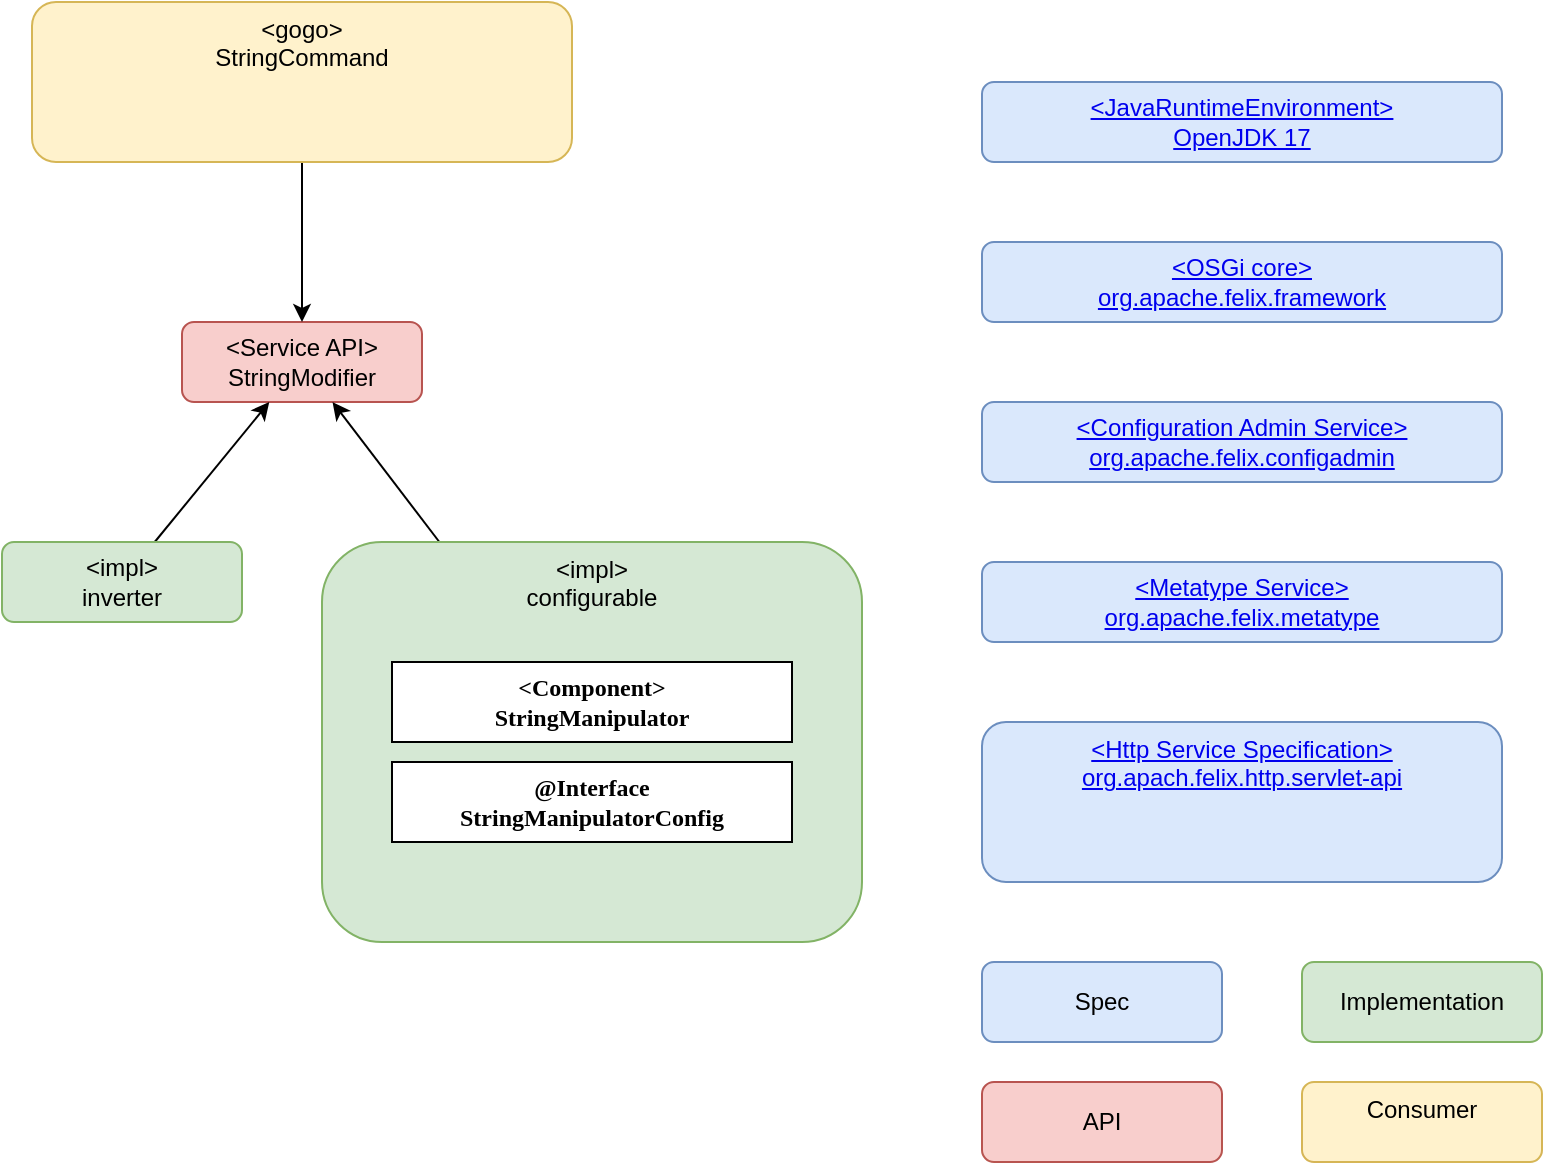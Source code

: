 <mxfile version="28.0.4">
  <diagram name="Page-1" id="bQfDQUBngYj7OyqQAZcb">
    <mxGraphModel dx="1188" dy="654" grid="1" gridSize="10" guides="1" tooltips="1" connect="1" arrows="1" fold="1" page="1" pageScale="1" pageWidth="1654" pageHeight="1169" math="0" shadow="0">
      <root>
        <mxCell id="0" />
        <mxCell id="1" parent="0" />
        <mxCell id="qRXk5sM9BJdjQG_JCm5u-1" value="&amp;lt;Service API&amp;gt;&lt;br&gt;StringModifier" style="rounded=1;whiteSpace=wrap;html=1;fillColor=#f8cecc;strokeColor=#b85450;" vertex="1" parent="1">
          <mxGeometry x="200" y="280" width="120" height="40" as="geometry" />
        </mxCell>
        <mxCell id="qRXk5sM9BJdjQG_JCm5u-17" style="rounded=0;orthogonalLoop=1;jettySize=auto;html=1;fontFamily=Helvetica;fontSize=12;fontColor=default;" edge="1" parent="1" source="qRXk5sM9BJdjQG_JCm5u-2" target="qRXk5sM9BJdjQG_JCm5u-1">
          <mxGeometry relative="1" as="geometry" />
        </mxCell>
        <mxCell id="qRXk5sM9BJdjQG_JCm5u-2" value="&amp;lt;impl&amp;gt;&lt;br&gt;inverter" style="rounded=1;whiteSpace=wrap;html=1;fillColor=#d5e8d4;strokeColor=#82b366;" vertex="1" parent="1">
          <mxGeometry x="110" y="390" width="120" height="40" as="geometry" />
        </mxCell>
        <mxCell id="qRXk5sM9BJdjQG_JCm5u-3" value="&lt;a href=&quot;https://docs.osgi.org/specification/osgi.cmpn/8.0.0/service.cm.html&quot;&gt;&amp;lt;Configuration Admin Service&amp;gt;&lt;br&gt;org.apache.felix.configadmin&lt;/a&gt;" style="rounded=1;whiteSpace=wrap;html=1;fillColor=#dae8fc;strokeColor=#6c8ebf;" vertex="1" parent="1">
          <mxGeometry x="600" y="320" width="260" height="40" as="geometry" />
        </mxCell>
        <mxCell id="qRXk5sM9BJdjQG_JCm5u-4" value="&lt;a href=&quot;https://docs.osgi.org/specification/osgi.cmpn/8.0.0/service.metatype.html&quot;&gt;&amp;lt;Metatype Service&amp;gt;&lt;br&gt;org.apache.felix.metatype&lt;/a&gt;" style="rounded=1;whiteSpace=wrap;html=1;fillColor=#dae8fc;strokeColor=#6c8ebf;" vertex="1" parent="1">
          <mxGeometry x="600" y="400" width="260" height="40" as="geometry" />
        </mxCell>
        <mxCell id="qRXk5sM9BJdjQG_JCm5u-18" style="edgeStyle=none;shape=connector;rounded=0;orthogonalLoop=1;jettySize=auto;html=1;strokeColor=default;align=center;verticalAlign=middle;fontFamily=Helvetica;fontSize=12;fontColor=default;labelBackgroundColor=default;endArrow=classic;" edge="1" parent="1" source="qRXk5sM9BJdjQG_JCm5u-5" target="qRXk5sM9BJdjQG_JCm5u-1">
          <mxGeometry relative="1" as="geometry" />
        </mxCell>
        <mxCell id="qRXk5sM9BJdjQG_JCm5u-5" value="&amp;lt;impl&amp;gt;&lt;br&gt;configurable" style="rounded=1;whiteSpace=wrap;html=1;verticalAlign=top;fillColor=#d5e8d4;strokeColor=#82b366;" vertex="1" parent="1">
          <mxGeometry x="270" y="390" width="270" height="200" as="geometry" />
        </mxCell>
        <mxCell id="qRXk5sM9BJdjQG_JCm5u-6" value="@Interface&lt;br&gt;StringManipulatorConfig" style="rounded=0;whiteSpace=wrap;html=1;strokeColor=default;align=center;verticalAlign=middle;fontFamily=Lucida Console;fontSize=12;fontColor=default;fillColor=default;fontStyle=1" vertex="1" parent="1">
          <mxGeometry x="305" y="500" width="200" height="40" as="geometry" />
        </mxCell>
        <mxCell id="qRXk5sM9BJdjQG_JCm5u-7" value="&lt;a href=&quot;https://docs.osgi.org/specification/osgi.core/8.0.0/&quot;&gt;&amp;lt;OSGi core&amp;gt;&lt;br&gt;org.apache.felix.framework&lt;/a&gt;" style="rounded=1;whiteSpace=wrap;html=1;fillColor=#dae8fc;strokeColor=#6c8ebf;" vertex="1" parent="1">
          <mxGeometry x="600" y="240" width="260" height="40" as="geometry" />
        </mxCell>
        <mxCell id="qRXk5sM9BJdjQG_JCm5u-8" value="&lt;a href=&quot;https://devdocs.io/openjdk~17/&quot;&gt;&amp;lt;JavaRuntimeEnvironment&amp;gt;&lt;br&gt;OpenJDK 17&lt;/a&gt;" style="rounded=1;whiteSpace=wrap;html=1;fillColor=#dae8fc;strokeColor=#6c8ebf;" vertex="1" parent="1">
          <mxGeometry x="600" y="160" width="260" height="40" as="geometry" />
        </mxCell>
        <mxCell id="qRXk5sM9BJdjQG_JCm5u-19" value="" style="edgeStyle=none;shape=connector;rounded=0;orthogonalLoop=1;jettySize=auto;html=1;strokeColor=default;align=center;verticalAlign=middle;fontFamily=Helvetica;fontSize=12;fontColor=default;labelBackgroundColor=default;endArrow=classic;" edge="1" parent="1" source="qRXk5sM9BJdjQG_JCm5u-9" target="qRXk5sM9BJdjQG_JCm5u-1">
          <mxGeometry relative="1" as="geometry" />
        </mxCell>
        <mxCell id="qRXk5sM9BJdjQG_JCm5u-9" value="&amp;lt;gogo&amp;gt;&lt;br&gt;StringCommand" style="rounded=1;whiteSpace=wrap;html=1;verticalAlign=top;fillColor=#fff2cc;strokeColor=#d6b656;" vertex="1" parent="1">
          <mxGeometry x="125" y="120" width="270" height="80" as="geometry" />
        </mxCell>
        <mxCell id="qRXk5sM9BJdjQG_JCm5u-10" value="&amp;lt;Component&amp;gt;&lt;br&gt;StringManipulator" style="rounded=0;whiteSpace=wrap;html=1;strokeColor=default;align=center;verticalAlign=middle;fontFamily=Lucida Console;fontSize=12;fontColor=default;fillColor=default;fontStyle=1" vertex="1" parent="1">
          <mxGeometry x="305" y="450" width="200" height="40" as="geometry" />
        </mxCell>
        <mxCell id="qRXk5sM9BJdjQG_JCm5u-11" value="&lt;a href=&quot;https://docs.osgi.org/specification/osgi.cmpn/8.0.0/service.http.html&quot;&gt;&amp;lt;Http Service Specification&amp;gt;&lt;br&gt;org.apach.felix.http.servlet-api&lt;/a&gt;" style="rounded=1;whiteSpace=wrap;html=1;fillColor=#dae8fc;strokeColor=#6c8ebf;verticalAlign=top;" vertex="1" parent="1">
          <mxGeometry x="600" y="480" width="260" height="80" as="geometry" />
        </mxCell>
        <mxCell id="qRXk5sM9BJdjQG_JCm5u-12" value="API" style="rounded=1;whiteSpace=wrap;html=1;fillColor=#f8cecc;strokeColor=#b85450;" vertex="1" parent="1">
          <mxGeometry x="600" y="660" width="120" height="40" as="geometry" />
        </mxCell>
        <mxCell id="qRXk5sM9BJdjQG_JCm5u-13" value="Implementation" style="rounded=1;whiteSpace=wrap;html=1;fillColor=#d5e8d4;strokeColor=#82b366;" vertex="1" parent="1">
          <mxGeometry x="760" y="600" width="120" height="40" as="geometry" />
        </mxCell>
        <mxCell id="qRXk5sM9BJdjQG_JCm5u-15" value="Spec" style="rounded=1;whiteSpace=wrap;html=1;fillColor=#dae8fc;strokeColor=#6c8ebf;" vertex="1" parent="1">
          <mxGeometry x="600" y="600" width="120" height="40" as="geometry" />
        </mxCell>
        <mxCell id="qRXk5sM9BJdjQG_JCm5u-16" value="Consumer" style="rounded=1;whiteSpace=wrap;html=1;verticalAlign=top;fillColor=#fff2cc;strokeColor=#d6b656;" vertex="1" parent="1">
          <mxGeometry x="760" y="660" width="120" height="40" as="geometry" />
        </mxCell>
      </root>
    </mxGraphModel>
  </diagram>
</mxfile>
